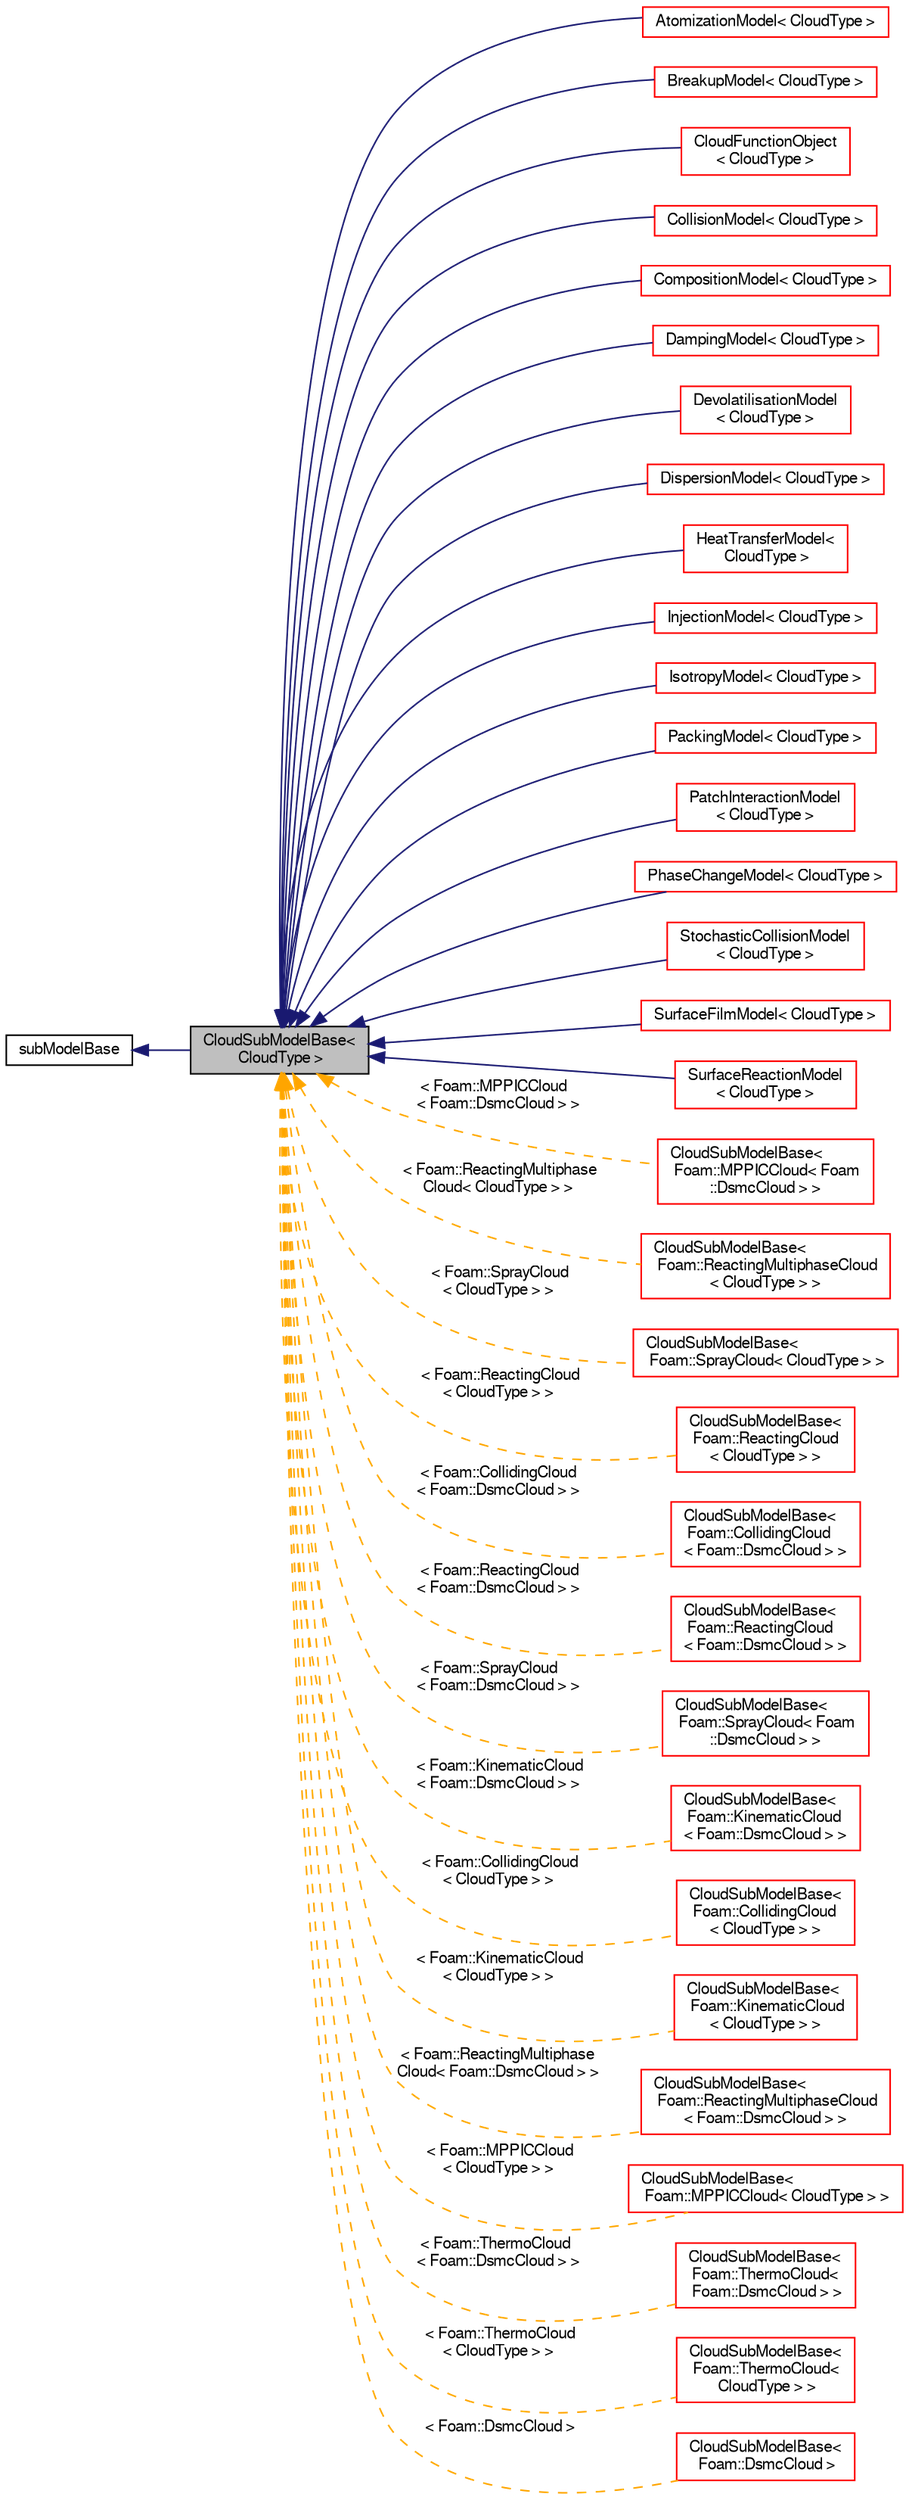digraph "CloudSubModelBase&lt; CloudType &gt;"
{
  bgcolor="transparent";
  edge [fontname="FreeSans",fontsize="10",labelfontname="FreeSans",labelfontsize="10"];
  node [fontname="FreeSans",fontsize="10",shape=record];
  rankdir="LR";
  Node0 [label="CloudSubModelBase\<\l CloudType \>",height=0.2,width=0.4,color="black", fillcolor="grey75", style="filled", fontcolor="black"];
  Node1 -> Node0 [dir="back",color="midnightblue",fontsize="10",style="solid",fontname="FreeSans"];
  Node1 [label="subModelBase",height=0.2,width=0.4,color="black",URL="$a28266.html",tooltip="Base class for generic sub-models requiring to be read from dictionary. Provides a mechanism to read ..."];
  Node0 -> Node2 [dir="back",color="midnightblue",fontsize="10",style="solid",fontname="FreeSans"];
  Node2 [label="AtomizationModel\< CloudType \>",height=0.2,width=0.4,color="red",URL="$a24522.html",tooltip="Templated atomization model class. "];
  Node0 -> Node8 [dir="back",color="midnightblue",fontsize="10",style="solid",fontname="FreeSans"];
  Node8 [label="BreakupModel\< CloudType \>",height=0.2,width=0.4,color="red",URL="$a24526.html",tooltip="Templated break-up model class. "];
  Node0 -> Node18 [dir="back",color="midnightblue",fontsize="10",style="solid",fontname="FreeSans"];
  Node18 [label="CloudFunctionObject\l\< CloudType \>",height=0.2,width=0.4,color="red",URL="$a23970.html",tooltip="Templated cloud function object base class. "];
  Node0 -> Node26 [dir="back",color="midnightblue",fontsize="10",style="solid",fontname="FreeSans"];
  Node26 [label="CollisionModel\< CloudType \>",height=0.2,width=0.4,color="red",URL="$a23754.html",tooltip="Templated collision model class. "];
  Node0 -> Node31 [dir="back",color="midnightblue",fontsize="10",style="solid",fontname="FreeSans"];
  Node31 [label="CompositionModel\< CloudType \>",height=0.2,width=0.4,color="red",URL="$a23806.html",tooltip="Templated reacting parcel composition model class Consists of carrier species (via thermo package)..."];
  Node0 -> Node37 [dir="back",color="midnightblue",fontsize="10",style="solid",fontname="FreeSans"];
  Node37 [label="DampingModel\< CloudType \>",height=0.2,width=0.4,color="red",URL="$a23794.html",tooltip="Base class for collisional damping models. "];
  Node0 -> Node42 [dir="back",color="midnightblue",fontsize="10",style="solid",fontname="FreeSans"];
  Node42 [label="DevolatilisationModel\l\< CloudType \>",height=0.2,width=0.4,color="red",URL="$a23818.html",tooltip="Templated devolatilisation model class. "];
  Node0 -> Node48 [dir="back",color="midnightblue",fontsize="10",style="solid",fontname="FreeSans"];
  Node48 [label="DispersionModel\< CloudType \>",height=0.2,width=0.4,color="red",URL="$a23770.html"];
  Node0 -> Node55 [dir="back",color="midnightblue",fontsize="10",style="solid",fontname="FreeSans"];
  Node55 [label="HeatTransferModel\<\l CloudType \>",height=0.2,width=0.4,color="red",URL="$a23830.html",tooltip="Templated heat transfer model class. "];
  Node0 -> Node60 [dir="back",color="midnightblue",fontsize="10",style="solid",fontname="FreeSans"];
  Node60 [label="InjectionModel\< CloudType \>",height=0.2,width=0.4,color="red",URL="$a24074.html",tooltip="Templated injection model class. "];
  Node0 -> Node74 [dir="back",color="midnightblue",fontsize="10",style="solid",fontname="FreeSans"];
  Node74 [label="IsotropyModel\< CloudType \>",height=0.2,width=0.4,color="red",URL="$a23798.html",tooltip="Base class for collisional return-to-isotropy models. "];
  Node0 -> Node79 [dir="back",color="midnightblue",fontsize="10",style="solid",fontname="FreeSans"];
  Node79 [label="PackingModel\< CloudType \>",height=0.2,width=0.4,color="red",URL="$a23790.html",tooltip="Base class for packing models. "];
  Node0 -> Node85 [dir="back",color="midnightblue",fontsize="10",style="solid",fontname="FreeSans"];
  Node85 [label="PatchInteractionModel\l\< CloudType \>",height=0.2,width=0.4,color="red",URL="$a23774.html",tooltip="Templated patch interaction model class. "];
  Node0 -> Node94 [dir="back",color="midnightblue",fontsize="10",style="solid",fontname="FreeSans"];
  Node94 [label="PhaseChangeModel\< CloudType \>",height=0.2,width=0.4,color="red",URL="$a23810.html",tooltip="Templated phase change model class. "];
  Node0 -> Node100 [dir="back",color="midnightblue",fontsize="10",style="solid",fontname="FreeSans"];
  Node100 [label="StochasticCollisionModel\l\< CloudType \>",height=0.2,width=0.4,color="red",URL="$a23782.html",tooltip="Templated stochastic collision model class. "];
  Node0 -> Node107 [dir="back",color="midnightblue",fontsize="10",style="solid",fontname="FreeSans"];
  Node107 [label="SurfaceFilmModel\< CloudType \>",height=0.2,width=0.4,color="red",URL="$a23778.html",tooltip="Templated wall surface film model class. "];
  Node0 -> Node112 [dir="back",color="midnightblue",fontsize="10",style="solid",fontname="FreeSans"];
  Node112 [label="SurfaceReactionModel\l\< CloudType \>",height=0.2,width=0.4,color="red",URL="$a23822.html",tooltip="Templated surface reaction model class. "];
  Node0 -> Node121 [dir="back",color="orange",fontsize="10",style="dashed",label=" \< Foam::MPPICCloud\l\< Foam::DsmcCloud \> \>" ,fontname="FreeSans"];
  Node121 [label="CloudSubModelBase\<\l Foam::MPPICCloud\< Foam\l::DsmcCloud \> \>",height=0.2,width=0.4,color="red",URL="$a24006.html"];
  Node0 -> Node122 [dir="back",color="orange",fontsize="10",style="dashed",label=" \< Foam::ReactingMultiphase\lCloud\< CloudType \> \>" ,fontname="FreeSans"];
  Node122 [label="CloudSubModelBase\<\l Foam::ReactingMultiphaseCloud\l\< CloudType \> \>",height=0.2,width=0.4,color="red",URL="$a24006.html"];
  Node0 -> Node123 [dir="back",color="orange",fontsize="10",style="dashed",label=" \< Foam::SprayCloud\l\< CloudType \> \>" ,fontname="FreeSans"];
  Node123 [label="CloudSubModelBase\<\l Foam::SprayCloud\< CloudType \> \>",height=0.2,width=0.4,color="red",URL="$a24006.html"];
  Node0 -> Node124 [dir="back",color="orange",fontsize="10",style="dashed",label=" \< Foam::ReactingCloud\l\< CloudType \> \>" ,fontname="FreeSans"];
  Node124 [label="CloudSubModelBase\<\l Foam::ReactingCloud\l\< CloudType \> \>",height=0.2,width=0.4,color="red",URL="$a24006.html"];
  Node0 -> Node125 [dir="back",color="orange",fontsize="10",style="dashed",label=" \< Foam::CollidingCloud\l\< Foam::DsmcCloud \> \>" ,fontname="FreeSans"];
  Node125 [label="CloudSubModelBase\<\l Foam::CollidingCloud\l\< Foam::DsmcCloud \> \>",height=0.2,width=0.4,color="red",URL="$a24006.html"];
  Node0 -> Node126 [dir="back",color="orange",fontsize="10",style="dashed",label=" \< Foam::ReactingCloud\l\< Foam::DsmcCloud \> \>" ,fontname="FreeSans"];
  Node126 [label="CloudSubModelBase\<\l Foam::ReactingCloud\l\< Foam::DsmcCloud \> \>",height=0.2,width=0.4,color="red",URL="$a24006.html"];
  Node0 -> Node127 [dir="back",color="orange",fontsize="10",style="dashed",label=" \< Foam::SprayCloud\l\< Foam::DsmcCloud \> \>" ,fontname="FreeSans"];
  Node127 [label="CloudSubModelBase\<\l Foam::SprayCloud\< Foam\l::DsmcCloud \> \>",height=0.2,width=0.4,color="red",URL="$a24006.html"];
  Node0 -> Node128 [dir="back",color="orange",fontsize="10",style="dashed",label=" \< Foam::KinematicCloud\l\< Foam::DsmcCloud \> \>" ,fontname="FreeSans"];
  Node128 [label="CloudSubModelBase\<\l Foam::KinematicCloud\l\< Foam::DsmcCloud \> \>",height=0.2,width=0.4,color="red",URL="$a24006.html"];
  Node0 -> Node129 [dir="back",color="orange",fontsize="10",style="dashed",label=" \< Foam::CollidingCloud\l\< CloudType \> \>" ,fontname="FreeSans"];
  Node129 [label="CloudSubModelBase\<\l Foam::CollidingCloud\l\< CloudType \> \>",height=0.2,width=0.4,color="red",URL="$a24006.html"];
  Node0 -> Node130 [dir="back",color="orange",fontsize="10",style="dashed",label=" \< Foam::KinematicCloud\l\< CloudType \> \>" ,fontname="FreeSans"];
  Node130 [label="CloudSubModelBase\<\l Foam::KinematicCloud\l\< CloudType \> \>",height=0.2,width=0.4,color="red",URL="$a24006.html"];
  Node0 -> Node131 [dir="back",color="orange",fontsize="10",style="dashed",label=" \< Foam::ReactingMultiphase\lCloud\< Foam::DsmcCloud \> \>" ,fontname="FreeSans"];
  Node131 [label="CloudSubModelBase\<\l Foam::ReactingMultiphaseCloud\l\< Foam::DsmcCloud \> \>",height=0.2,width=0.4,color="red",URL="$a24006.html"];
  Node0 -> Node132 [dir="back",color="orange",fontsize="10",style="dashed",label=" \< Foam::MPPICCloud\l\< CloudType \> \>" ,fontname="FreeSans"];
  Node132 [label="CloudSubModelBase\<\l Foam::MPPICCloud\< CloudType \> \>",height=0.2,width=0.4,color="red",URL="$a24006.html"];
  Node0 -> Node133 [dir="back",color="orange",fontsize="10",style="dashed",label=" \< Foam::ThermoCloud\l\< Foam::DsmcCloud \> \>" ,fontname="FreeSans"];
  Node133 [label="CloudSubModelBase\<\l Foam::ThermoCloud\<\l Foam::DsmcCloud \> \>",height=0.2,width=0.4,color="red",URL="$a24006.html"];
  Node0 -> Node134 [dir="back",color="orange",fontsize="10",style="dashed",label=" \< Foam::ThermoCloud\l\< CloudType \> \>" ,fontname="FreeSans"];
  Node134 [label="CloudSubModelBase\<\l Foam::ThermoCloud\<\l CloudType \> \>",height=0.2,width=0.4,color="red",URL="$a24006.html"];
  Node0 -> Node135 [dir="back",color="orange",fontsize="10",style="dashed",label=" \< Foam::DsmcCloud \>" ,fontname="FreeSans"];
  Node135 [label="CloudSubModelBase\<\l Foam::DsmcCloud \>",height=0.2,width=0.4,color="red",URL="$a24006.html"];
}
